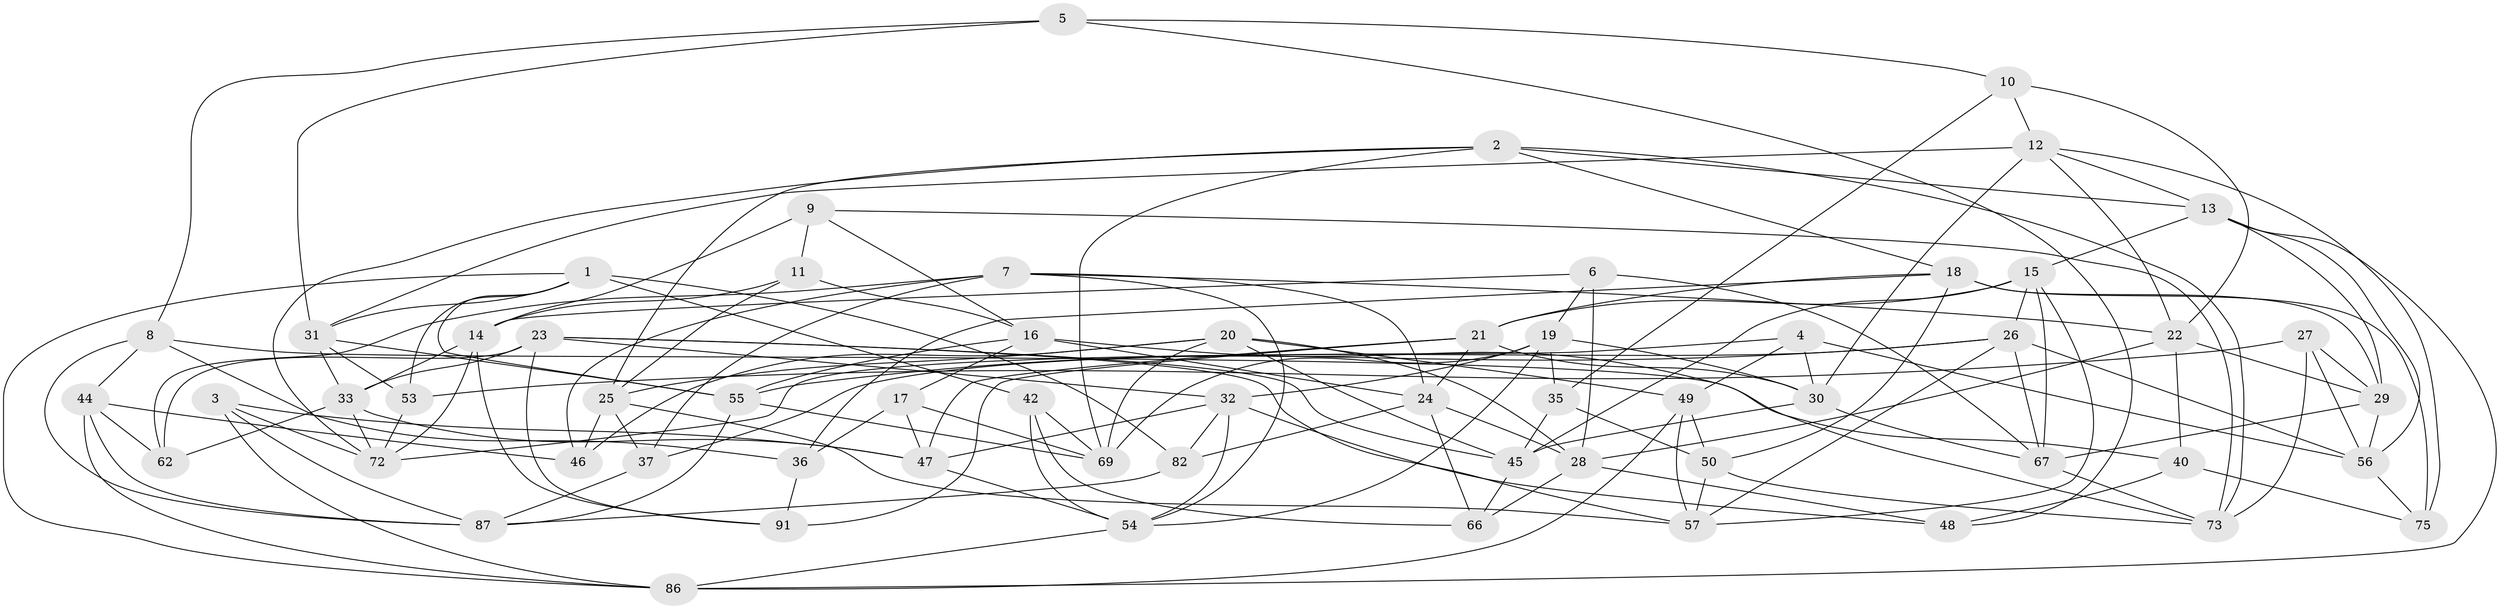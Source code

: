 // original degree distribution, {4: 1.0}
// Generated by graph-tools (version 1.1) at 2025/39/02/21/25 10:39:01]
// undirected, 61 vertices, 159 edges
graph export_dot {
graph [start="1"]
  node [color=gray90,style=filled];
  1 [super="+85"];
  2 [super="+52"];
  3;
  4;
  5;
  6;
  7 [super="+97"];
  8 [super="+92"];
  9;
  10;
  11;
  12 [super="+38"];
  13 [super="+64"];
  14 [super="+84"];
  15 [super="+95"];
  16 [super="+94"];
  17;
  18 [super="+34"];
  19 [super="+61"];
  20 [super="+81"];
  21 [super="+39"];
  22 [super="+76"];
  23 [super="+60"];
  24 [super="+100"];
  25 [super="+51"];
  26 [super="+80"];
  27;
  28 [super="+59"];
  29 [super="+68"];
  30 [super="+98"];
  31 [super="+74"];
  32 [super="+43"];
  33 [super="+41"];
  35;
  36;
  37;
  40;
  42;
  44 [super="+63"];
  45 [super="+65"];
  46;
  47 [super="+99"];
  48;
  49 [super="+77"];
  50 [super="+83"];
  53;
  54 [super="+71"];
  55 [super="+96"];
  56 [super="+70"];
  57 [super="+58"];
  62;
  66;
  67 [super="+78"];
  69 [super="+93"];
  72 [super="+89"];
  73 [super="+79"];
  75;
  82;
  86 [super="+88"];
  87 [super="+90"];
  91;
  1 -- 53;
  1 -- 82;
  1 -- 42;
  1 -- 31;
  1 -- 55;
  1 -- 86;
  2 -- 72;
  2 -- 25;
  2 -- 18;
  2 -- 73;
  2 -- 69;
  2 -- 13;
  3 -- 87;
  3 -- 47;
  3 -- 86;
  3 -- 72;
  4 -- 56;
  4 -- 30;
  4 -- 49;
  4 -- 72;
  5 -- 48;
  5 -- 10;
  5 -- 8;
  5 -- 31;
  6 -- 19;
  6 -- 67;
  6 -- 14;
  6 -- 28;
  7 -- 37;
  7 -- 22;
  7 -- 46;
  7 -- 62;
  7 -- 24;
  7 -- 54;
  8 -- 44 [weight=2];
  8 -- 40;
  8 -- 36;
  8 -- 87;
  9 -- 14;
  9 -- 11;
  9 -- 73;
  9 -- 16;
  10 -- 35;
  10 -- 12;
  10 -- 22;
  11 -- 16;
  11 -- 25;
  11 -- 14;
  12 -- 13;
  12 -- 75;
  12 -- 22;
  12 -- 31;
  12 -- 30;
  13 -- 56;
  13 -- 15;
  13 -- 86;
  13 -- 29;
  14 -- 91;
  14 -- 72;
  14 -- 33;
  15 -- 57;
  15 -- 67;
  15 -- 45;
  15 -- 21;
  15 -- 26;
  16 -- 17;
  16 -- 73;
  16 -- 24;
  16 -- 55;
  17 -- 69;
  17 -- 36;
  17 -- 47;
  18 -- 21;
  18 -- 36;
  18 -- 75;
  18 -- 50;
  18 -- 29;
  19 -- 35;
  19 -- 32;
  19 -- 69;
  19 -- 54;
  19 -- 30;
  20 -- 25;
  20 -- 45;
  20 -- 49;
  20 -- 69;
  20 -- 46;
  20 -- 28;
  21 -- 47;
  21 -- 30;
  21 -- 24;
  21 -- 91;
  22 -- 40;
  22 -- 28;
  22 -- 29;
  23 -- 33;
  23 -- 91;
  23 -- 57;
  23 -- 32;
  23 -- 45;
  23 -- 62;
  24 -- 66;
  24 -- 28;
  24 -- 82;
  25 -- 37;
  25 -- 46;
  25 -- 57;
  26 -- 55;
  26 -- 56;
  26 -- 67;
  26 -- 57;
  26 -- 37;
  27 -- 53;
  27 -- 56;
  27 -- 73;
  27 -- 29;
  28 -- 66;
  28 -- 48;
  29 -- 56;
  29 -- 67;
  30 -- 67;
  30 -- 45;
  31 -- 53;
  31 -- 33;
  31 -- 55;
  32 -- 48;
  32 -- 82;
  32 -- 54;
  32 -- 47;
  33 -- 62;
  33 -- 47;
  33 -- 72;
  35 -- 45;
  35 -- 50;
  36 -- 91;
  37 -- 87;
  40 -- 48;
  40 -- 75;
  42 -- 66;
  42 -- 54;
  42 -- 69;
  44 -- 87;
  44 -- 86;
  44 -- 46;
  44 -- 62;
  45 -- 66;
  47 -- 54;
  49 -- 86;
  49 -- 50 [weight=2];
  49 -- 57;
  50 -- 73;
  50 -- 57;
  53 -- 72;
  54 -- 86;
  55 -- 87;
  55 -- 69;
  56 -- 75;
  67 -- 73;
  82 -- 87;
}
